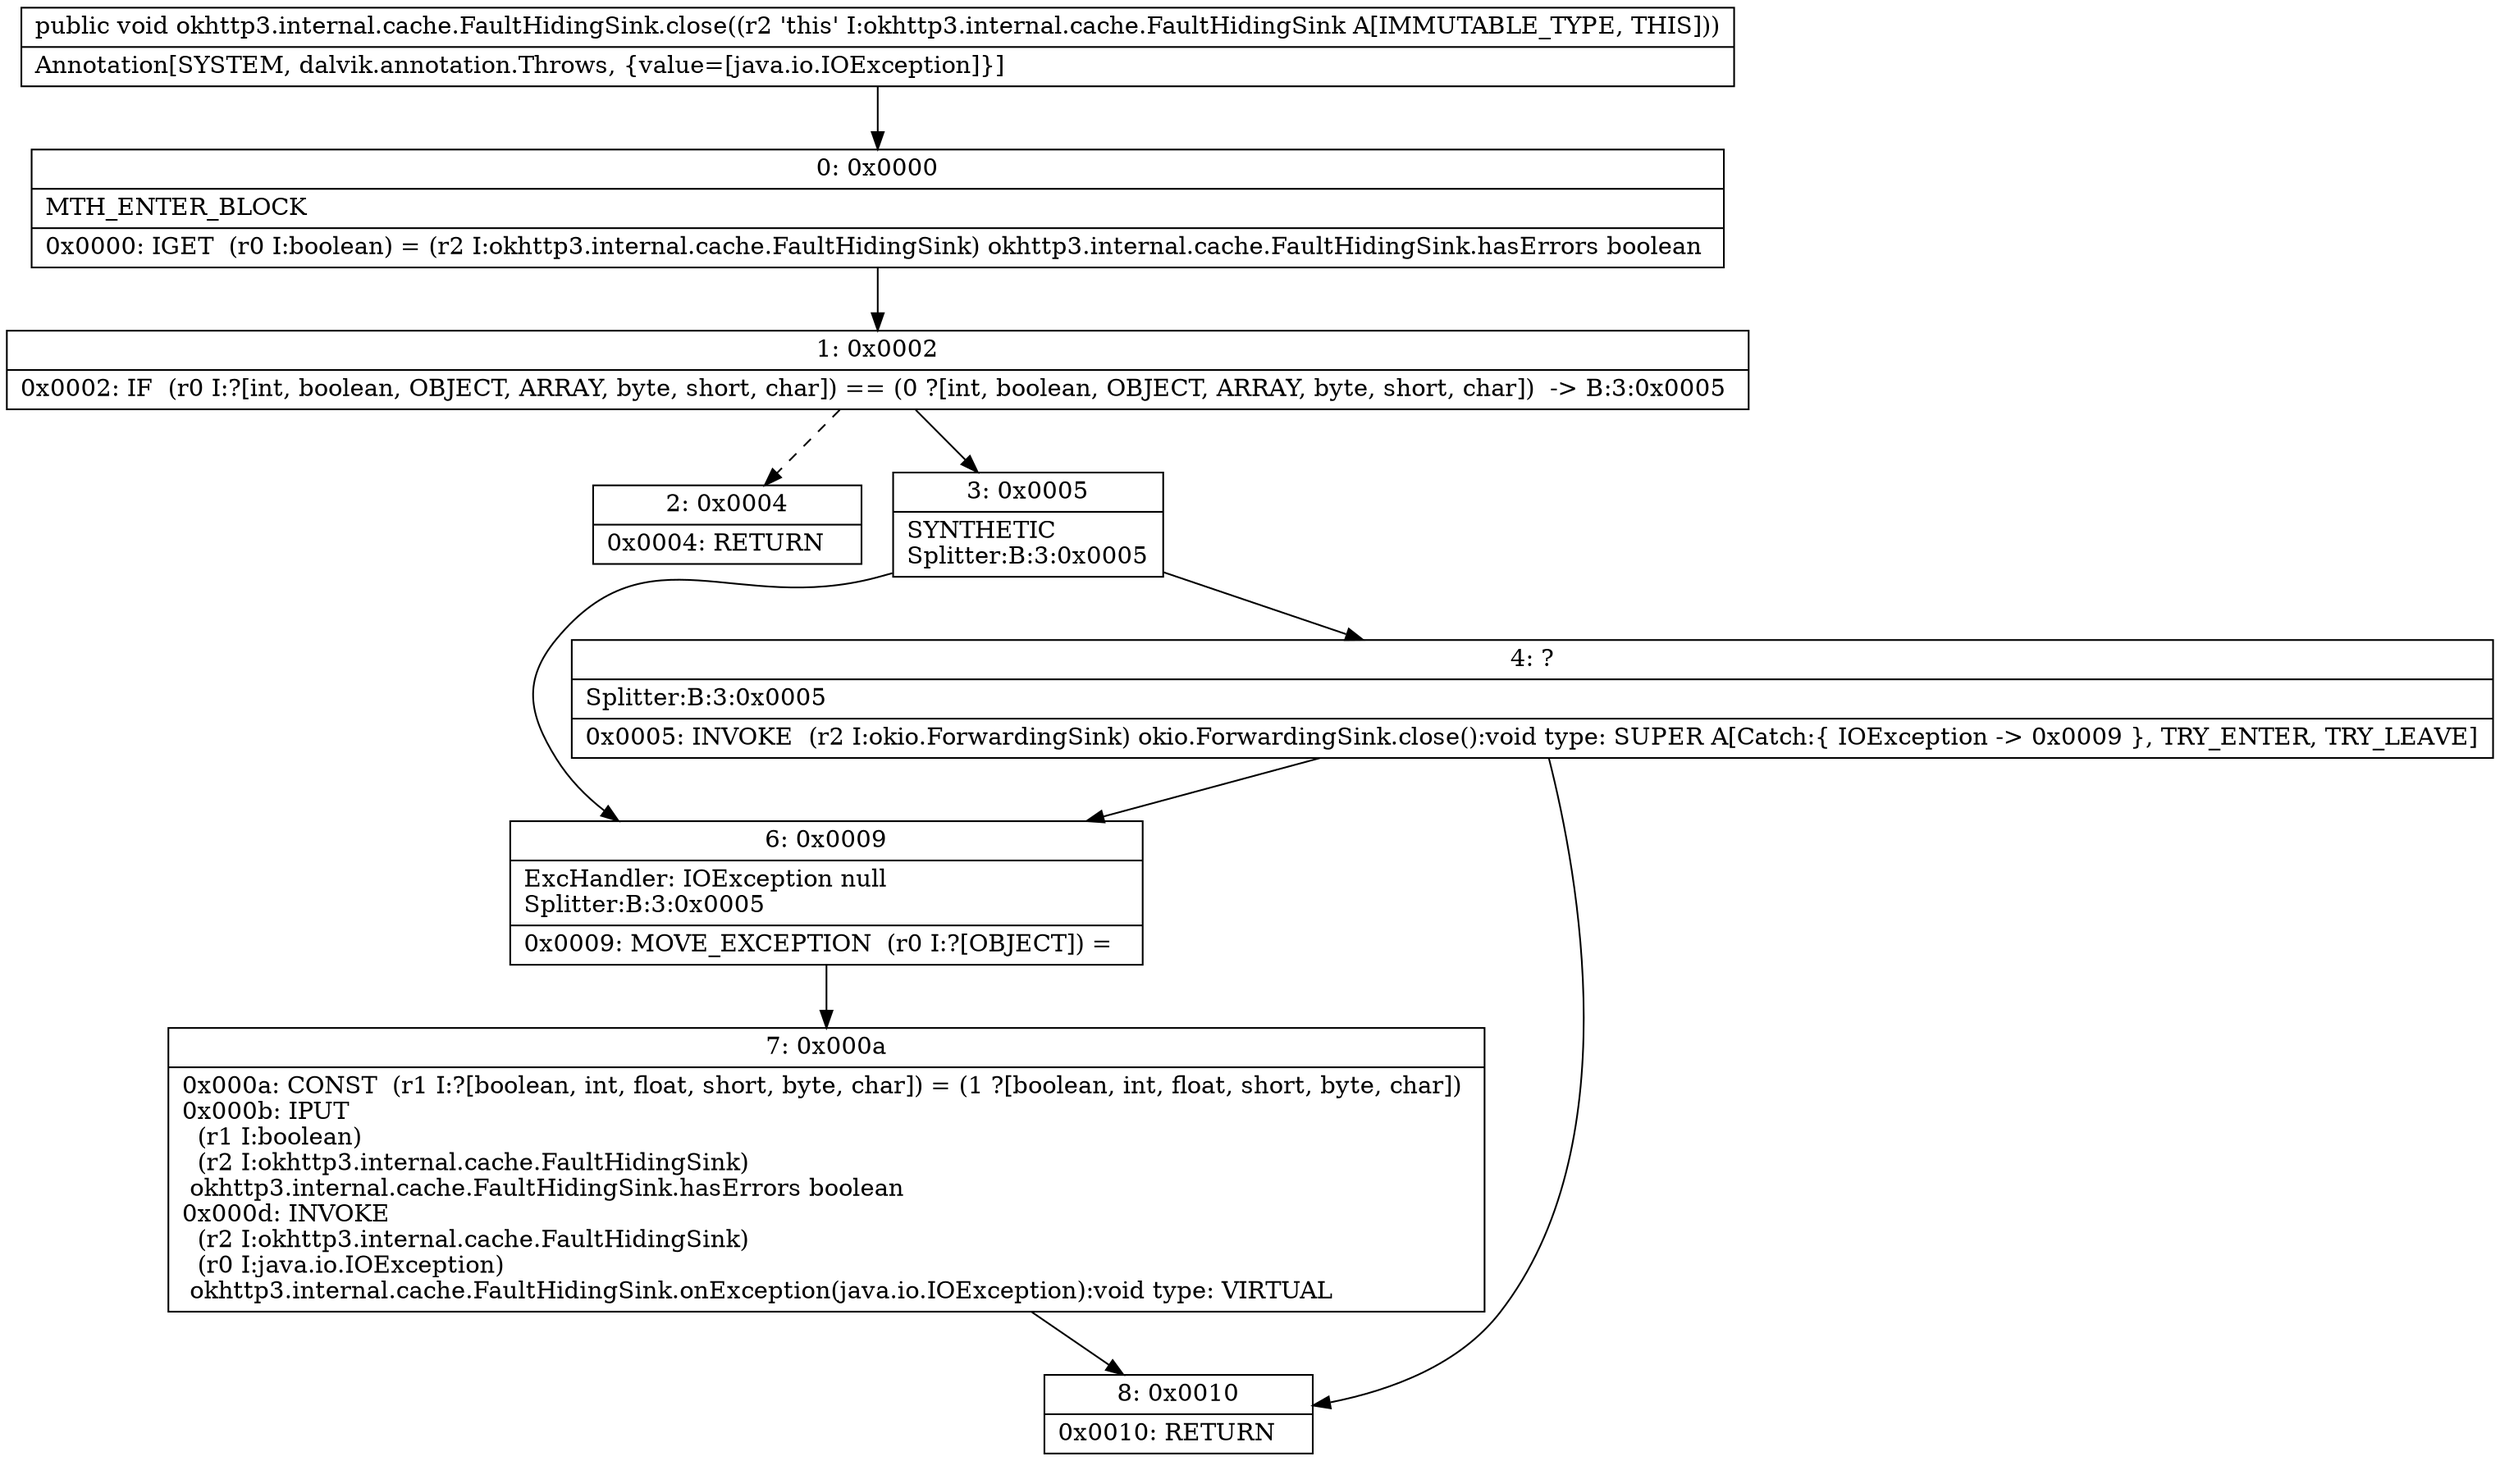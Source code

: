 digraph "CFG forokhttp3.internal.cache.FaultHidingSink.close()V" {
Node_0 [shape=record,label="{0\:\ 0x0000|MTH_ENTER_BLOCK\l|0x0000: IGET  (r0 I:boolean) = (r2 I:okhttp3.internal.cache.FaultHidingSink) okhttp3.internal.cache.FaultHidingSink.hasErrors boolean \l}"];
Node_1 [shape=record,label="{1\:\ 0x0002|0x0002: IF  (r0 I:?[int, boolean, OBJECT, ARRAY, byte, short, char]) == (0 ?[int, boolean, OBJECT, ARRAY, byte, short, char])  \-\> B:3:0x0005 \l}"];
Node_2 [shape=record,label="{2\:\ 0x0004|0x0004: RETURN   \l}"];
Node_3 [shape=record,label="{3\:\ 0x0005|SYNTHETIC\lSplitter:B:3:0x0005\l}"];
Node_4 [shape=record,label="{4\:\ ?|Splitter:B:3:0x0005\l|0x0005: INVOKE  (r2 I:okio.ForwardingSink) okio.ForwardingSink.close():void type: SUPER A[Catch:\{ IOException \-\> 0x0009 \}, TRY_ENTER, TRY_LEAVE]\l}"];
Node_6 [shape=record,label="{6\:\ 0x0009|ExcHandler: IOException null\lSplitter:B:3:0x0005\l|0x0009: MOVE_EXCEPTION  (r0 I:?[OBJECT]) =  \l}"];
Node_7 [shape=record,label="{7\:\ 0x000a|0x000a: CONST  (r1 I:?[boolean, int, float, short, byte, char]) = (1 ?[boolean, int, float, short, byte, char]) \l0x000b: IPUT  \l  (r1 I:boolean)\l  (r2 I:okhttp3.internal.cache.FaultHidingSink)\l okhttp3.internal.cache.FaultHidingSink.hasErrors boolean \l0x000d: INVOKE  \l  (r2 I:okhttp3.internal.cache.FaultHidingSink)\l  (r0 I:java.io.IOException)\l okhttp3.internal.cache.FaultHidingSink.onException(java.io.IOException):void type: VIRTUAL \l}"];
Node_8 [shape=record,label="{8\:\ 0x0010|0x0010: RETURN   \l}"];
MethodNode[shape=record,label="{public void okhttp3.internal.cache.FaultHidingSink.close((r2 'this' I:okhttp3.internal.cache.FaultHidingSink A[IMMUTABLE_TYPE, THIS]))  | Annotation[SYSTEM, dalvik.annotation.Throws, \{value=[java.io.IOException]\}]\l}"];
MethodNode -> Node_0;
Node_0 -> Node_1;
Node_1 -> Node_2[style=dashed];
Node_1 -> Node_3;
Node_3 -> Node_4;
Node_3 -> Node_6;
Node_4 -> Node_6;
Node_4 -> Node_8;
Node_6 -> Node_7;
Node_7 -> Node_8;
}

